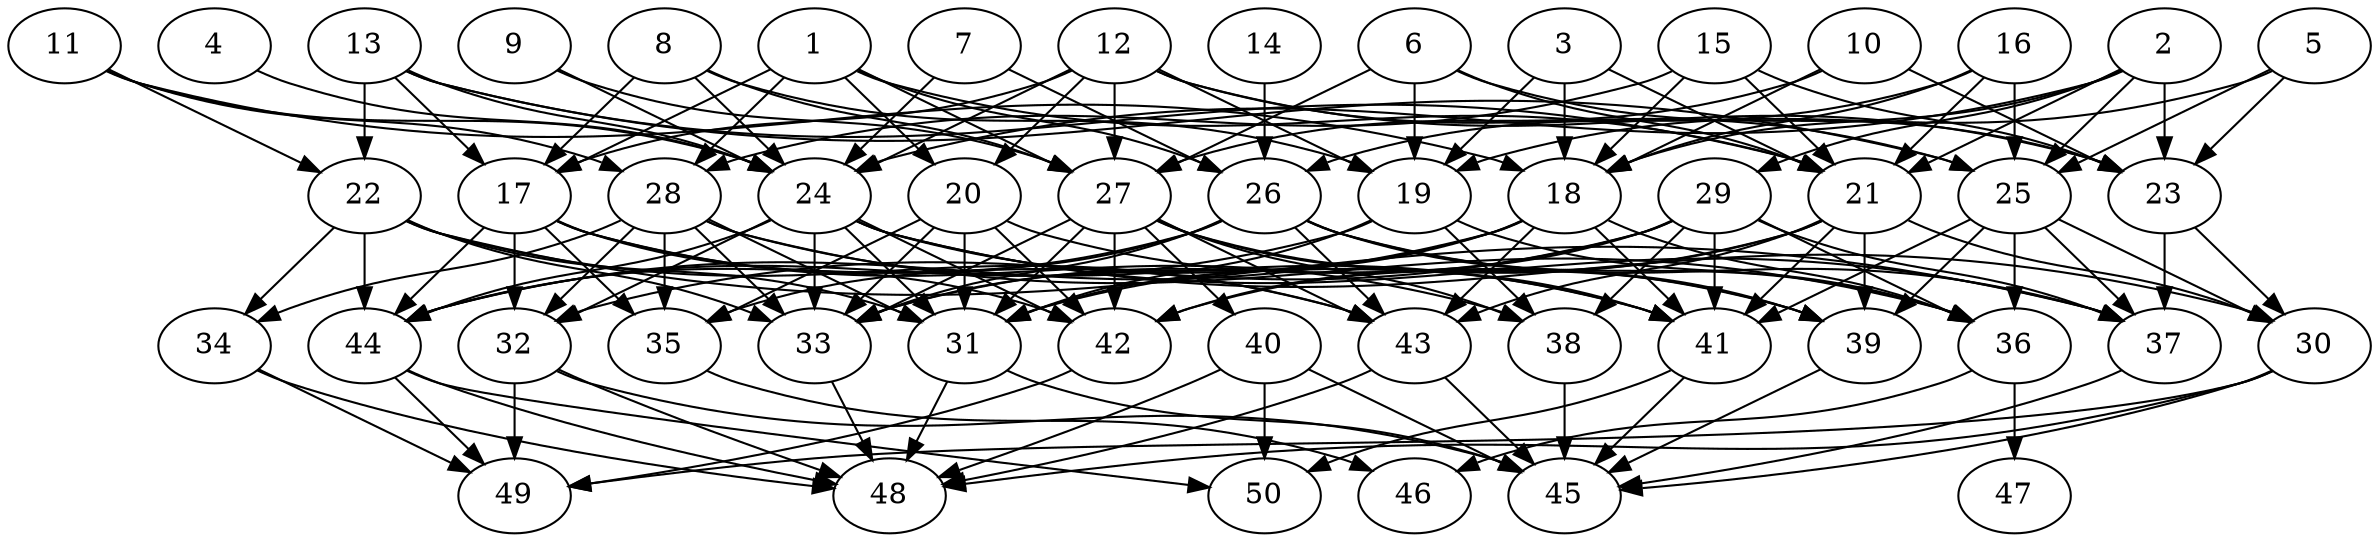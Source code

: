 // DAG automatically generated by daggen at Thu Oct  3 14:07:57 2019
// ./daggen --dot -n 50 --ccr 0.3 --fat 0.7 --regular 0.7 --density 0.6 --mindata 5242880 --maxdata 52428800 
digraph G {
  1 [size="18793813", alpha="0.03", expect_size="5638144"] 
  1 -> 17 [size ="5638144"]
  1 -> 20 [size ="5638144"]
  1 -> 21 [size ="5638144"]
  1 -> 26 [size ="5638144"]
  1 -> 27 [size ="5638144"]
  1 -> 28 [size ="5638144"]
  2 [size="21265067", alpha="0.09", expect_size="6379520"] 
  2 -> 18 [size ="6379520"]
  2 -> 21 [size ="6379520"]
  2 -> 23 [size ="6379520"]
  2 -> 24 [size ="6379520"]
  2 -> 25 [size ="6379520"]
  2 -> 29 [size ="6379520"]
  3 [size="19623253", alpha="0.00", expect_size="5886976"] 
  3 -> 18 [size ="5886976"]
  3 -> 19 [size ="5886976"]
  3 -> 21 [size ="5886976"]
  4 [size="76383573", alpha="0.04", expect_size="22915072"] 
  4 -> 24 [size ="22915072"]
  5 [size="52172800", alpha="0.20", expect_size="15651840"] 
  5 -> 19 [size ="15651840"]
  5 -> 23 [size ="15651840"]
  5 -> 25 [size ="15651840"]
  6 [size="59716267", alpha="0.17", expect_size="17914880"] 
  6 -> 19 [size ="17914880"]
  6 -> 21 [size ="17914880"]
  6 -> 23 [size ="17914880"]
  6 -> 27 [size ="17914880"]
  7 [size="136311467", alpha="0.06", expect_size="40893440"] 
  7 -> 24 [size ="40893440"]
  7 -> 26 [size ="40893440"]
  8 [size="61781333", alpha="0.01", expect_size="18534400"] 
  8 -> 17 [size ="18534400"]
  8 -> 19 [size ="18534400"]
  8 -> 24 [size ="18534400"]
  8 -> 27 [size ="18534400"]
  9 [size="51517440", alpha="0.08", expect_size="15455232"] 
  9 -> 24 [size ="15455232"]
  9 -> 27 [size ="15455232"]
  10 [size="161286827", alpha="0.18", expect_size="48386048"] 
  10 -> 18 [size ="48386048"]
  10 -> 23 [size ="48386048"]
  10 -> 27 [size ="48386048"]
  11 [size="165963093", alpha="0.04", expect_size="49788928"] 
  11 -> 18 [size ="49788928"]
  11 -> 22 [size ="49788928"]
  11 -> 24 [size ="49788928"]
  11 -> 28 [size ="49788928"]
  12 [size="31764480", alpha="0.19", expect_size="9529344"] 
  12 -> 17 [size ="9529344"]
  12 -> 19 [size ="9529344"]
  12 -> 20 [size ="9529344"]
  12 -> 23 [size ="9529344"]
  12 -> 24 [size ="9529344"]
  12 -> 25 [size ="9529344"]
  12 -> 27 [size ="9529344"]
  13 [size="103591253", alpha="0.06", expect_size="31077376"] 
  13 -> 17 [size ="31077376"]
  13 -> 21 [size ="31077376"]
  13 -> 22 [size ="31077376"]
  13 -> 24 [size ="31077376"]
  13 -> 25 [size ="31077376"]
  14 [size="106963627", alpha="0.19", expect_size="32089088"] 
  14 -> 26 [size ="32089088"]
  15 [size="137857707", alpha="0.14", expect_size="41357312"] 
  15 -> 18 [size ="41357312"]
  15 -> 21 [size ="41357312"]
  15 -> 23 [size ="41357312"]
  15 -> 28 [size ="41357312"]
  16 [size="137093120", alpha="0.16", expect_size="41127936"] 
  16 -> 18 [size ="41127936"]
  16 -> 21 [size ="41127936"]
  16 -> 25 [size ="41127936"]
  16 -> 26 [size ="41127936"]
  17 [size="117306027", alpha="0.15", expect_size="35191808"] 
  17 -> 32 [size ="35191808"]
  17 -> 35 [size ="35191808"]
  17 -> 38 [size ="35191808"]
  17 -> 42 [size ="35191808"]
  17 -> 43 [size ="35191808"]
  17 -> 44 [size ="35191808"]
  18 [size="163300693", alpha="0.03", expect_size="48990208"] 
  18 -> 31 [size ="48990208"]
  18 -> 33 [size ="48990208"]
  18 -> 36 [size ="48990208"]
  18 -> 41 [size ="48990208"]
  18 -> 43 [size ="48990208"]
  18 -> 44 [size ="48990208"]
  19 [size="167932587", alpha="0.18", expect_size="50379776"] 
  19 -> 31 [size ="50379776"]
  19 -> 36 [size ="50379776"]
  19 -> 38 [size ="50379776"]
  19 -> 44 [size ="50379776"]
  20 [size="71475200", alpha="0.19", expect_size="21442560"] 
  20 -> 31 [size ="21442560"]
  20 -> 33 [size ="21442560"]
  20 -> 35 [size ="21442560"]
  20 -> 39 [size ="21442560"]
  20 -> 42 [size ="21442560"]
  21 [size="53913600", alpha="0.01", expect_size="16174080"] 
  21 -> 30 [size ="16174080"]
  21 -> 31 [size ="16174080"]
  21 -> 39 [size ="16174080"]
  21 -> 41 [size ="16174080"]
  21 -> 42 [size ="16174080"]
  21 -> 43 [size ="16174080"]
  22 [size="88511147", alpha="0.04", expect_size="26553344"] 
  22 -> 31 [size ="26553344"]
  22 -> 33 [size ="26553344"]
  22 -> 34 [size ="26553344"]
  22 -> 37 [size ="26553344"]
  22 -> 43 [size ="26553344"]
  22 -> 44 [size ="26553344"]
  23 [size="80633173", alpha="0.06", expect_size="24189952"] 
  23 -> 30 [size ="24189952"]
  23 -> 37 [size ="24189952"]
  24 [size="131631787", alpha="0.16", expect_size="39489536"] 
  24 -> 30 [size ="39489536"]
  24 -> 31 [size ="39489536"]
  24 -> 32 [size ="39489536"]
  24 -> 33 [size ="39489536"]
  24 -> 37 [size ="39489536"]
  24 -> 41 [size ="39489536"]
  24 -> 42 [size ="39489536"]
  24 -> 44 [size ="39489536"]
  25 [size="119906987", alpha="0.11", expect_size="35972096"] 
  25 -> 30 [size ="35972096"]
  25 -> 36 [size ="35972096"]
  25 -> 37 [size ="35972096"]
  25 -> 39 [size ="35972096"]
  25 -> 41 [size ="35972096"]
  26 [size="69918720", alpha="0.11", expect_size="20975616"] 
  26 -> 33 [size ="20975616"]
  26 -> 35 [size ="20975616"]
  26 -> 36 [size ="20975616"]
  26 -> 37 [size ="20975616"]
  26 -> 39 [size ="20975616"]
  26 -> 43 [size ="20975616"]
  26 -> 44 [size ="20975616"]
  27 [size="39806293", alpha="0.06", expect_size="11941888"] 
  27 -> 31 [size ="11941888"]
  27 -> 33 [size ="11941888"]
  27 -> 38 [size ="11941888"]
  27 -> 39 [size ="11941888"]
  27 -> 40 [size ="11941888"]
  27 -> 41 [size ="11941888"]
  27 -> 42 [size ="11941888"]
  27 -> 43 [size ="11941888"]
  28 [size="153896960", alpha="0.07", expect_size="46169088"] 
  28 -> 31 [size ="46169088"]
  28 -> 32 [size ="46169088"]
  28 -> 33 [size ="46169088"]
  28 -> 34 [size ="46169088"]
  28 -> 35 [size ="46169088"]
  28 -> 36 [size ="46169088"]
  28 -> 41 [size ="46169088"]
  29 [size="17506987", alpha="0.12", expect_size="5252096"] 
  29 -> 32 [size ="5252096"]
  29 -> 33 [size ="5252096"]
  29 -> 36 [size ="5252096"]
  29 -> 37 [size ="5252096"]
  29 -> 38 [size ="5252096"]
  29 -> 41 [size ="5252096"]
  29 -> 42 [size ="5252096"]
  30 [size="155787947", alpha="0.15", expect_size="46736384"] 
  30 -> 45 [size ="46736384"]
  30 -> 48 [size ="46736384"]
  30 -> 49 [size ="46736384"]
  31 [size="150487040", alpha="0.17", expect_size="45146112"] 
  31 -> 45 [size ="45146112"]
  31 -> 48 [size ="45146112"]
  32 [size="160204800", alpha="0.01", expect_size="48061440"] 
  32 -> 45 [size ="48061440"]
  32 -> 48 [size ="48061440"]
  32 -> 49 [size ="48061440"]
  33 [size="31450453", alpha="0.16", expect_size="9435136"] 
  33 -> 48 [size ="9435136"]
  34 [size="80943787", alpha="0.02", expect_size="24283136"] 
  34 -> 48 [size ="24283136"]
  34 -> 49 [size ="24283136"]
  35 [size="53022720", alpha="0.04", expect_size="15906816"] 
  35 -> 46 [size ="15906816"]
  36 [size="139670187", alpha="0.01", expect_size="41901056"] 
  36 -> 46 [size ="41901056"]
  36 -> 47 [size ="41901056"]
  37 [size="68560213", alpha="0.10", expect_size="20568064"] 
  37 -> 45 [size ="20568064"]
  38 [size="115807573", alpha="0.19", expect_size="34742272"] 
  38 -> 45 [size ="34742272"]
  39 [size="168441173", alpha="0.06", expect_size="50532352"] 
  39 -> 45 [size ="50532352"]
  40 [size="103212373", alpha="0.20", expect_size="30963712"] 
  40 -> 45 [size ="30963712"]
  40 -> 48 [size ="30963712"]
  40 -> 50 [size ="30963712"]
  41 [size="63931733", alpha="0.19", expect_size="19179520"] 
  41 -> 45 [size ="19179520"]
  41 -> 50 [size ="19179520"]
  42 [size="41806507", alpha="0.06", expect_size="12541952"] 
  42 -> 49 [size ="12541952"]
  43 [size="51118080", alpha="0.02", expect_size="15335424"] 
  43 -> 45 [size ="15335424"]
  43 -> 48 [size ="15335424"]
  44 [size="20705280", alpha="0.12", expect_size="6211584"] 
  44 -> 48 [size ="6211584"]
  44 -> 49 [size ="6211584"]
  44 -> 50 [size ="6211584"]
  45 [size="40055467", alpha="0.16", expect_size="12016640"] 
  46 [size="72260267", alpha="0.06", expect_size="21678080"] 
  47 [size="79656960", alpha="0.19", expect_size="23897088"] 
  48 [size="162075307", alpha="0.09", expect_size="48622592"] 
  49 [size="150766933", alpha="0.19", expect_size="45230080"] 
  50 [size="38905173", alpha="0.07", expect_size="11671552"] 
}
